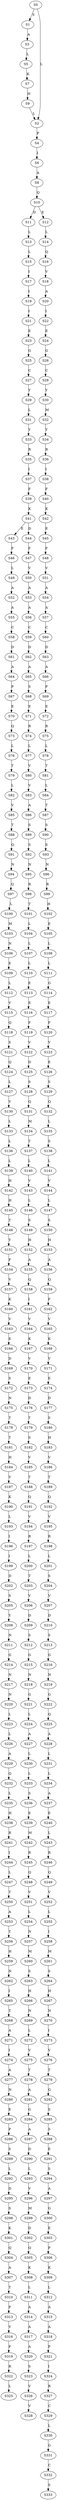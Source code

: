 strict digraph  {
	S0 -> S1 [ label = S ];
	S0 -> S2 [ label = L ];
	S1 -> S3 [ label = A ];
	S2 -> S4 [ label = P ];
	S3 -> S5 [ label = L ];
	S4 -> S6 [ label = I ];
	S5 -> S7 [ label = K ];
	S6 -> S8 [ label = A ];
	S7 -> S9 [ label = H ];
	S8 -> S10 [ label = Q ];
	S9 -> S2 [ label = L ];
	S10 -> S11 [ label = D ];
	S10 -> S12 [ label = E ];
	S11 -> S13 [ label = L ];
	S12 -> S14 [ label = L ];
	S13 -> S15 [ label = L ];
	S14 -> S16 [ label = Q ];
	S15 -> S17 [ label = I ];
	S16 -> S18 [ label = V ];
	S17 -> S19 [ label = I ];
	S18 -> S20 [ label = A ];
	S19 -> S21 [ label = I ];
	S20 -> S22 [ label = I ];
	S21 -> S23 [ label = E ];
	S22 -> S24 [ label = E ];
	S23 -> S25 [ label = G ];
	S24 -> S26 [ label = G ];
	S25 -> S27 [ label = C ];
	S26 -> S28 [ label = C ];
	S27 -> S29 [ label = Y ];
	S28 -> S30 [ label = Y ];
	S29 -> S31 [ label = L ];
	S30 -> S32 [ label = M ];
	S31 -> S33 [ label = Y ];
	S32 -> S34 [ label = Y ];
	S33 -> S35 [ label = R ];
	S34 -> S36 [ label = R ];
	S35 -> S37 [ label = I ];
	S36 -> S38 [ label = I ];
	S37 -> S39 [ label = F ];
	S38 -> S40 [ label = F ];
	S39 -> S41 [ label = K ];
	S40 -> S42 [ label = K ];
	S41 -> S43 [ label = E ];
	S41 -> S44 [ label = D ];
	S42 -> S45 [ label = E ];
	S43 -> S46 [ label = F ];
	S44 -> S47 [ label = F ];
	S45 -> S48 [ label = F ];
	S46 -> S49 [ label = L ];
	S47 -> S50 [ label = V ];
	S48 -> S51 [ label = V ];
	S49 -> S52 [ label = A ];
	S50 -> S53 [ label = A ];
	S51 -> S54 [ label = A ];
	S52 -> S55 [ label = A ];
	S53 -> S56 [ label = A ];
	S54 -> S57 [ label = A ];
	S55 -> S58 [ label = C ];
	S56 -> S59 [ label = C ];
	S57 -> S60 [ label = C ];
	S58 -> S61 [ label = D ];
	S59 -> S62 [ label = D ];
	S60 -> S63 [ label = D ];
	S61 -> S64 [ label = A ];
	S62 -> S65 [ label = A ];
	S63 -> S66 [ label = A ];
	S64 -> S67 [ label = P ];
	S65 -> S68 [ label = S ];
	S66 -> S69 [ label = P ];
	S67 -> S70 [ label = E ];
	S68 -> S71 [ label = E ];
	S69 -> S72 [ label = E ];
	S70 -> S73 [ label = Q ];
	S71 -> S74 [ label = R ];
	S72 -> S75 [ label = R ];
	S73 -> S76 [ label = L ];
	S74 -> S77 [ label = L ];
	S75 -> S78 [ label = L ];
	S76 -> S79 [ label = T ];
	S77 -> S80 [ label = V ];
	S78 -> S81 [ label = T ];
	S79 -> S82 [ label = L ];
	S80 -> S83 [ label = V ];
	S81 -> S84 [ label = L ];
	S82 -> S85 [ label = V ];
	S83 -> S86 [ label = A ];
	S84 -> S87 [ label = T ];
	S85 -> S88 [ label = T ];
	S86 -> S89 [ label = S ];
	S87 -> S90 [ label = S ];
	S88 -> S91 [ label = Q ];
	S89 -> S92 [ label = S ];
	S90 -> S93 [ label = S ];
	S91 -> S94 [ label = N ];
	S92 -> S95 [ label = N ];
	S93 -> S96 [ label = N ];
	S94 -> S97 [ label = Q ];
	S95 -> S98 [ label = R ];
	S96 -> S99 [ label = R ];
	S97 -> S100 [ label = L ];
	S98 -> S101 [ label = T ];
	S99 -> S102 [ label = H ];
	S100 -> S103 [ label = M ];
	S101 -> S104 [ label = L ];
	S102 -> S105 [ label = E ];
	S103 -> S106 [ label = N ];
	S104 -> S107 [ label = L ];
	S105 -> S108 [ label = L ];
	S106 -> S109 [ label = E ];
	S107 -> S110 [ label = L ];
	S108 -> S111 [ label = L ];
	S109 -> S112 [ label = L ];
	S110 -> S113 [ label = E ];
	S111 -> S114 [ label = G ];
	S112 -> S115 [ label = V ];
	S113 -> S116 [ label = E ];
	S114 -> S117 [ label = E ];
	S115 -> S118 [ label = Q ];
	S116 -> S119 [ label = F ];
	S117 -> S120 [ label = F ];
	S118 -> S121 [ label = S ];
	S119 -> S122 [ label = V ];
	S120 -> S123 [ label = V ];
	S121 -> S124 [ label = Q ];
	S122 -> S125 [ label = D ];
	S123 -> S126 [ label = E ];
	S124 -> S127 [ label = L ];
	S125 -> S128 [ label = S ];
	S126 -> S129 [ label = S ];
	S127 -> S130 [ label = V ];
	S128 -> S131 [ label = Q ];
	S129 -> S132 [ label = Q ];
	S130 -> S133 [ label = L ];
	S131 -> S134 [ label = M ];
	S132 -> S135 [ label = L ];
	S133 -> S136 [ label = L ];
	S134 -> S137 [ label = T ];
	S135 -> S138 [ label = S ];
	S136 -> S139 [ label = L ];
	S137 -> S140 [ label = L ];
	S138 -> S141 [ label = L ];
	S139 -> S142 [ label = H ];
	S140 -> S143 [ label = V ];
	S141 -> S144 [ label = V ];
	S142 -> S145 [ label = H ];
	S143 -> S146 [ label = L ];
	S144 -> S147 [ label = L ];
	S145 -> S148 [ label = T ];
	S146 -> S149 [ label = S ];
	S147 -> S150 [ label = S ];
	S148 -> S151 [ label = Y ];
	S149 -> S152 [ label = H ];
	S150 -> S153 [ label = H ];
	S151 -> S154 [ label = F ];
	S152 -> S155 [ label = A ];
	S153 -> S156 [ label = A ];
	S154 -> S157 [ label = V ];
	S155 -> S158 [ label = Q ];
	S156 -> S159 [ label = Q ];
	S157 -> S160 [ label = K ];
	S158 -> S161 [ label = I ];
	S159 -> S162 [ label = F ];
	S160 -> S163 [ label = V ];
	S161 -> S164 [ label = V ];
	S162 -> S165 [ label = V ];
	S163 -> S166 [ label = E ];
	S164 -> S167 [ label = K ];
	S165 -> S168 [ label = K ];
	S166 -> S169 [ label = D ];
	S167 -> S170 [ label = V ];
	S168 -> S171 [ label = V ];
	S169 -> S172 [ label = S ];
	S170 -> S173 [ label = E ];
	S171 -> S174 [ label = E ];
	S172 -> S175 [ label = N ];
	S173 -> S176 [ label = D ];
	S174 -> S177 [ label = D ];
	S175 -> S178 [ label = T ];
	S176 -> S179 [ label = T ];
	S177 -> S180 [ label = S ];
	S178 -> S181 [ label = T ];
	S179 -> S182 [ label = S ];
	S180 -> S183 [ label = H ];
	S181 -> S184 [ label = H ];
	S182 -> S185 [ label = V ];
	S183 -> S186 [ label = V ];
	S184 -> S187 [ label = V ];
	S185 -> S188 [ label = T ];
	S186 -> S189 [ label = T ];
	S187 -> S190 [ label = K ];
	S188 -> S191 [ label = Q ];
	S189 -> S192 [ label = Q ];
	S190 -> S193 [ label = L ];
	S191 -> S194 [ label = V ];
	S192 -> S195 [ label = V ];
	S193 -> S196 [ label = I ];
	S194 -> S197 [ label = R ];
	S195 -> S198 [ label = R ];
	S196 -> S199 [ label = I ];
	S197 -> S200 [ label = L ];
	S198 -> S201 [ label = L ];
	S199 -> S202 [ label = D ];
	S200 -> S203 [ label = T ];
	S201 -> S204 [ label = S ];
	S202 -> S205 [ label = S ];
	S203 -> S206 [ label = V ];
	S204 -> S207 [ label = V ];
	S205 -> S208 [ label = Y ];
	S206 -> S209 [ label = D ];
	S207 -> S210 [ label = D ];
	S208 -> S211 [ label = N ];
	S209 -> S212 [ label = S ];
	S210 -> S213 [ label = S ];
	S211 -> S214 [ label = G ];
	S212 -> S215 [ label = G ];
	S213 -> S216 [ label = G ];
	S214 -> S217 [ label = N ];
	S215 -> S218 [ label = N ];
	S216 -> S219 [ label = N ];
	S217 -> S220 [ label = N ];
	S218 -> S221 [ label = G ];
	S219 -> S222 [ label = G ];
	S220 -> S223 [ label = L ];
	S221 -> S224 [ label = L ];
	S222 -> S225 [ label = Q ];
	S223 -> S226 [ label = L ];
	S224 -> S227 [ label = A ];
	S225 -> S228 [ label = A ];
	S226 -> S229 [ label = A ];
	S227 -> S230 [ label = L ];
	S228 -> S231 [ label = L ];
	S229 -> S232 [ label = Q ];
	S230 -> S233 [ label = L ];
	S231 -> S234 [ label = L ];
	S232 -> S235 [ label = L ];
	S233 -> S236 [ label = S ];
	S234 -> S237 [ label = A ];
	S235 -> S238 [ label = H ];
	S236 -> S239 [ label = E ];
	S237 -> S240 [ label = E ];
	S238 -> S241 [ label = R ];
	S239 -> S242 [ label = M ];
	S240 -> S243 [ label = L ];
	S241 -> S244 [ label = I ];
	S242 -> S245 [ label = R ];
	S243 -> S246 [ label = R ];
	S244 -> S247 [ label = L ];
	S245 -> S248 [ label = Q ];
	S246 -> S249 [ label = Q ];
	S247 -> S250 [ label = T ];
	S248 -> S251 [ label = V ];
	S249 -> S252 [ label = V ];
	S250 -> S253 [ label = A ];
	S251 -> S254 [ label = L ];
	S252 -> S255 [ label = L ];
	S253 -> S256 [ label = T ];
	S254 -> S257 [ label = N ];
	S255 -> S258 [ label = I ];
	S256 -> S259 [ label = H ];
	S257 -> S260 [ label = M ];
	S258 -> S261 [ label = M ];
	S259 -> S262 [ label = N ];
	S260 -> S263 [ label = S ];
	S261 -> S264 [ label = S ];
	S262 -> S265 [ label = I ];
	S263 -> S266 [ label = H ];
	S264 -> S267 [ label = H ];
	S265 -> S268 [ label = T ];
	S266 -> S269 [ label = N ];
	S267 -> S270 [ label = N ];
	S268 -> S271 [ label = A ];
	S269 -> S272 [ label = L ];
	S270 -> S273 [ label = I ];
	S271 -> S274 [ label = I ];
	S272 -> S275 [ label = V ];
	S273 -> S276 [ label = V ];
	S274 -> S277 [ label = A ];
	S275 -> S278 [ label = T ];
	S276 -> S279 [ label = T ];
	S277 -> S280 [ label = N ];
	S278 -> S281 [ label = A ];
	S279 -> S282 [ label = G ];
	S280 -> S283 [ label = E ];
	S281 -> S284 [ label = G ];
	S282 -> S285 [ label = S ];
	S283 -> S286 [ label = P ];
	S284 -> S287 [ label = A ];
	S285 -> S288 [ label = S ];
	S286 -> S289 [ label = S ];
	S287 -> S290 [ label = D ];
	S288 -> S291 [ label = E ];
	S289 -> S292 [ label = L ];
	S290 -> S293 [ label = L ];
	S291 -> S294 [ label = S ];
	S292 -> S295 [ label = D ];
	S293 -> S296 [ label = V ];
	S294 -> S297 [ label = A ];
	S295 -> S298 [ label = S ];
	S296 -> S299 [ label = M ];
	S297 -> S300 [ label = G ];
	S298 -> S301 [ label = K ];
	S299 -> S302 [ label = D ];
	S300 -> S303 [ label = E ];
	S301 -> S304 [ label = Q ];
	S302 -> S305 [ label = Q ];
	S303 -> S306 [ label = P ];
	S304 -> S307 [ label = A ];
	S305 -> S308 [ label = K ];
	S306 -> S309 [ label = K ];
	S307 -> S310 [ label = T ];
	S308 -> S311 [ label = L ];
	S309 -> S312 [ label = L ];
	S310 -> S313 [ label = P ];
	S311 -> S314 [ label = A ];
	S312 -> S315 [ label = A ];
	S313 -> S316 [ label = V ];
	S314 -> S317 [ label = A ];
	S315 -> S318 [ label = A ];
	S316 -> S319 [ label = F ];
	S317 -> S320 [ label = A ];
	S318 -> S321 [ label = P ];
	S319 -> S322 [ label = R ];
	S320 -> S323 [ label = S ];
	S321 -> S324 [ label = I ];
	S322 -> S325 [ label = L ];
	S323 -> S326 [ label = V ];
	S324 -> S327 [ label = R ];
	S326 -> S328 [ label = V ];
	S327 -> S329 [ label = C ];
	S329 -> S330 [ label = L ];
	S330 -> S331 [ label = G ];
	S331 -> S332 [ label = C ];
	S332 -> S333 [ label = S ];
}
